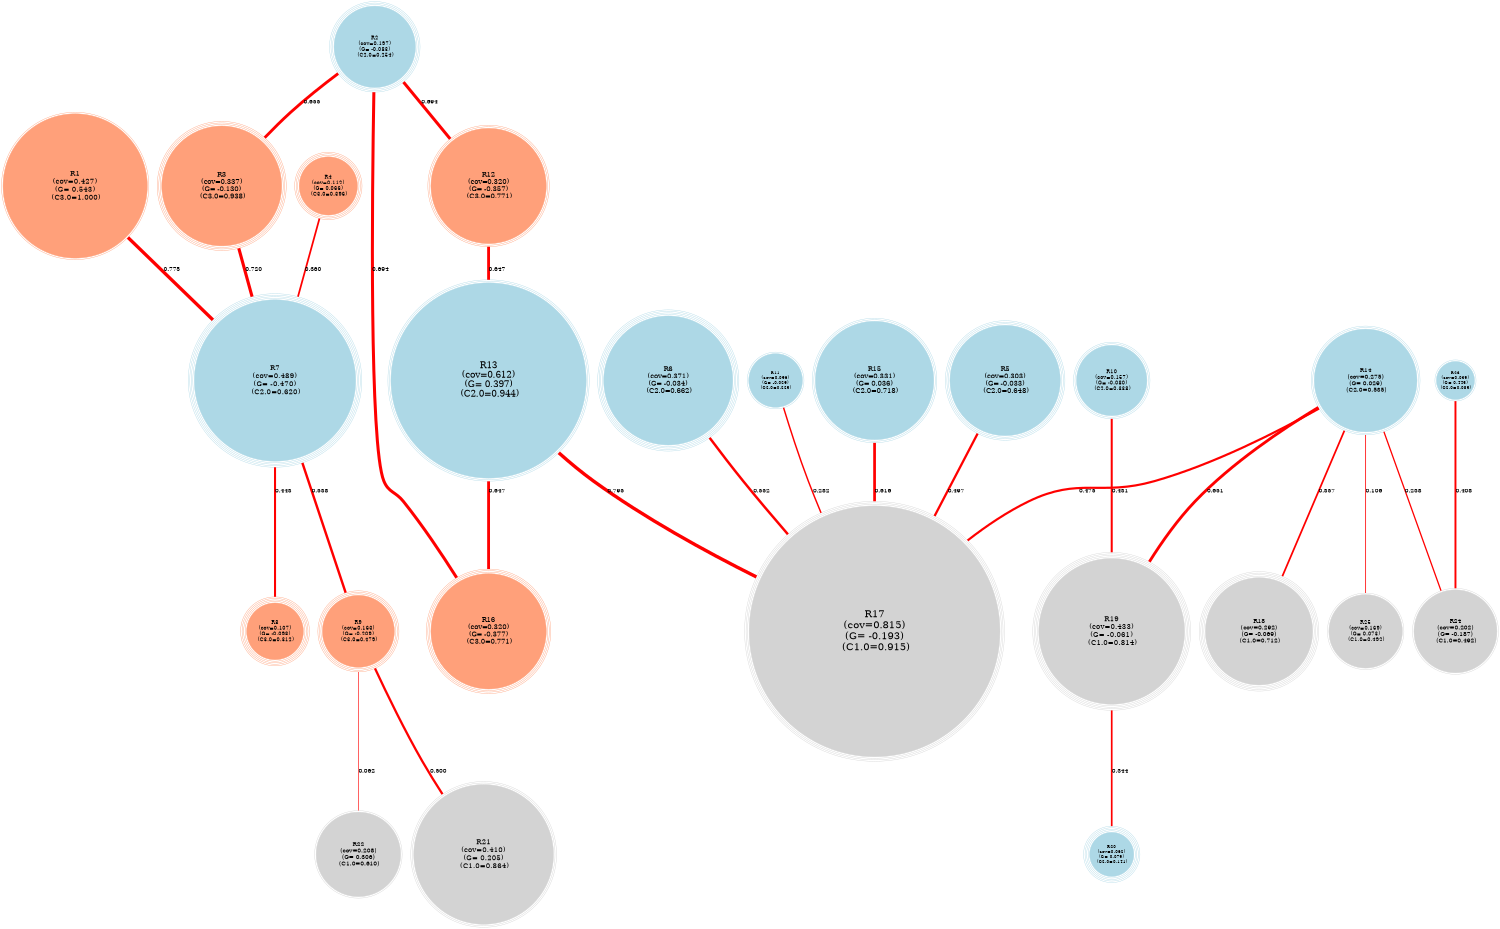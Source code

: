 graph "" {
	name=FINGRAM; ratio=auto; size="10,10"; overlap="scale"; nodesep=0.3; center=true; truecolor=true;

	Rule1 [shape=circle,height=5.270,width=5.270,fixedsize=true,peripheries=2,color="#ffa07a",fillcolor="#ffa07a",fontsize=19.0,fontcolor=black,style=filled,label="R1\n (cov=0.427) \n (G= 0.543) \n (C3.0=1.000)",tooltip="Rule1:  IF flavanoids is low AND Hue is low THEN Class is 3.0 (cov=0.427 ; G= 0.543 ; C3.0=1.000)"];
	Rule2 [shape=circle,height=2.966,width=2.966,fixedsize=true,peripheries=4,color="#add8e6",fillcolor="#add8e6",fontsize=13.600000381469727,fontcolor=black,style=filled,label="R2\n (cov=0.197) \n (G= -0.083) \n (C2.0=0.254)",tooltip="Rule2:  IF MalicAcid is low AND flavanoids is low AND Hue is average AND OD280/OD315 is low THEN Class is 2.0 (cov=0.197 ; G= -0.083 ; C2.0=0.254)"];
	Rule3 [shape=circle,height=4.371,width=4.371,fixedsize=true,peripheries=4,color="#ffa07a",fillcolor="#ffa07a",fontsize=17.200000762939453,fontcolor=black,style=filled,label="R3\n (cov=0.337) \n (G= -0.130) \n (C3.0=0.938)",tooltip="Rule3:  IF MalicAcid is average AND flavanoids is low AND Hue is average AND OD280/OD315 is low THEN Class is 3.0 (cov=0.337 ; G= -0.130 ; C3.0=0.938)"];
	Rule4 [shape=circle,height=2.124,width=2.124,fixedsize=true,peripheries=4,color="#ffa07a",fillcolor="#ffa07a",fontsize=13.600000381469727,fontcolor=black,style=filled,label="R4\n (cov=0.112) \n (G= 0.066) \n (C3.0=0.396)",tooltip="Rule4:  IF MalicAcid is high AND flavanoids is low AND Hue is average AND OD280/OD315 is low THEN Class is 3.0 (cov=0.112 ; G= 0.066 ; C3.0=0.396)"];
	Rule5 [shape=circle,height=4.034,width=4.034,fixedsize=true,peripheries=4,color="#add8e6",fillcolor="#add8e6",fontsize=17.200000762939453,fontcolor=black,style=filled,label="R5\n (cov=0.303) \n (G= -0.033) \n (C2.0=0.648)",tooltip="Rule5:  IF Alcohol is low AND flavanoids is low AND Hue is average AND OD280/OD315 is average THEN Class is 2.0 (cov=0.303 ; G= -0.033 ; C2.0=0.648)"];
	Rule6 [shape=circle,height=4.708,width=4.708,fixedsize=true,peripheries=5,color="#add8e6",fillcolor="#add8e6",fontsize=17.200000762939453,fontcolor=black,style=filled,label="R6\n (cov=0.371) \n (G= -0.034) \n (C2.0=0.662)",tooltip="Rule6:  IF Alcohol is average AND MalicAcid is low AND flavanoids is low AND Hue is average AND OD280/OD315 is average THEN Class is 2.0 (cov=0.371 ; G= -0.034 ; C2.0=0.662)"];
	Rule7 [shape=circle,height=5.888,width=5.888,fixedsize=true,peripheries=5,color="#add8e6",fillcolor="#add8e6",fontsize=19.0,fontcolor=black,style=filled,label="R7\n (cov=0.489) \n (G= -0.470) \n (C2.0=0.620)",tooltip="Rule7:  IF Alcohol is average AND MalicAcid is average AND flavanoids is low AND Hue is average AND OD280/OD315 is average THEN Class is 2.0 (cov=0.489 ; G= -0.470 ; C2.0=0.620)"];
	Rule8 [shape=circle,height=2.067,width=2.067,fixedsize=true,peripheries=5,color="#ffa07a",fillcolor="#ffa07a",fontsize=13.600000381469727,fontcolor=black,style=filled,label="R8\n (cov=0.107) \n (G= -0.098) \n (C3.0=0.312)",tooltip="Rule8:  IF Alcohol is average AND MalicAcid is high AND flavanoids is low AND Hue is average AND OD280/OD315 is average THEN Class is 3.0 (cov=0.107 ; G= -0.098 ; C3.0=0.312)"];
	Rule9 [shape=circle,height=2.629,width=2.629,fixedsize=true,peripheries=4,color="#ffa07a",fillcolor="#ffa07a",fontsize=13.600000381469727,fontcolor=black,style=filled,label="R9\n (cov=0.163) \n (G= -0.209) \n (C3.0=0.479)",tooltip="Rule9:  IF Alcohol is high AND flavanoids is low AND Hue is average AND OD280/OD315 is average THEN Class is 3.0 (cov=0.163 ; G= -0.209 ; C3.0=0.479)"];
	Rule10 [shape=circle,height=2.573,width=2.573,fixedsize=true,peripheries=3,color="#add8e6",fillcolor="#add8e6",fontsize=13.600000381469727,fontcolor=black,style=filled,label="R10\n (cov=0.157) \n (G= -0.080) \n (C2.0=0.338)",tooltip="Rule10:  IF flavanoids is low AND Hue is average AND OD280/OD315 is high THEN Class is 2.0 (cov=0.157 ; G= -0.080 ; C2.0=0.338)"];
	Rule11 [shape=circle,height=1.955,width=1.955,fixedsize=true,peripheries=2,color="#add8e6",fillcolor="#add8e6",fontsize=11.800000190734863,fontcolor=black,style=filled,label="R11\n (cov=0.096) \n (G= -0.029) \n (C2.0=0.225)",tooltip="Rule11:  IF flavanoids is low AND Hue is high THEN Class is 2.0 (cov=0.096 ; G= -0.029 ; C2.0=0.225)"];
	Rule12 [shape=circle,height=4.202,width=4.202,fixedsize=true,peripheries=3,color="#ffa07a",fillcolor="#ffa07a",fontsize=17.200000762939453,fontcolor=black,style=filled,label="R12\n (cov=0.320) \n (G= -0.357) \n (C3.0=0.771)",tooltip="Rule12:  IF flavanoids is average AND OD280/OD315 is low AND Proline is low THEN Class is 3.0 (cov=0.320 ; G= -0.357 ; C3.0=0.771)"];
	Rule13 [shape=circle,height=7.124,width=7.124,fixedsize=true,peripheries=3,color="#add8e6",fillcolor="#add8e6",fontsize=22.599998474121094,fontcolor=black,style=filled,label="R13\n (cov=0.612) \n (G= 0.397) \n (C2.0=0.944)",tooltip="Rule13:  IF flavanoids is average AND OD280/OD315 is average AND Proline is low THEN Class is 2.0 (cov=0.612 ; G= 0.397 ; C2.0=0.944)"];
	Rule14 [shape=circle,height=3.753,width=3.753,fixedsize=true,peripheries=3,color="#add8e6",fillcolor="#add8e6",fontsize=15.399999618530273,fontcolor=black,style=filled,label="R14\n (cov=0.275) \n (G= 0.029) \n (C2.0=0.535)",tooltip="Rule14:  IF flavanoids is average AND OD280/OD315 is high AND Proline is low THEN Class is 2.0 (cov=0.275 ; G= 0.029 ; C2.0=0.535)"];
	Rule15 [shape=circle,height=4.315,width=4.315,fixedsize=true,peripheries=3,color="#add8e6",fillcolor="#add8e6",fontsize=17.200000762939453,fontcolor=black,style=filled,label="R15\n (cov=0.331) \n (G= 0.036) \n (C2.0=0.718)",tooltip="Rule15:  IF Alcohol is low AND flavanoids is average AND Proline is average THEN Class is 2.0 (cov=0.331 ; G= 0.036 ; C2.0=0.718)"];
	Rule16 [shape=circle,height=4.202,width=4.202,fixedsize=true,peripheries=4,color="#ffa07a",fillcolor="#ffa07a",fontsize=17.200000762939453,fontcolor=black,style=filled,label="R16\n (cov=0.320) \n (G= -0.377) \n (C3.0=0.771)",tooltip="Rule16:  IF Alcohol is average AND flavanoids is average AND OD280/OD315 is low AND Proline is average THEN Class is 3.0 (cov=0.320 ; G= -0.377 ; C3.0=0.771)"];
	Rule17 [shape=circle,height=9.146,width=9.146,fixedsize=true,peripheries=4,color="#d3d3d3",fillcolor="#d3d3d3",fontsize=26.19999885559082,fontcolor=black,style=filled,label="R17\n (cov=0.815) \n (G= -0.193) \n (C1.0=0.915)",tooltip="Rule17:  IF Alcohol is average AND flavanoids is average AND OD280/OD315 is average AND Proline is average THEN Class is 1.0 (cov=0.815 ; G= -0.193 ; C1.0=0.915)"];
	Rule18 [shape=circle,height=3.921,width=3.921,fixedsize=true,peripheries=5,color="#d3d3d3",fillcolor="#d3d3d3",fontsize=15.399999618530273,fontcolor=black,style=filled,label="R18\n (cov=0.292) \n (G= -0.069) \n (C1.0=0.712)",tooltip="Rule18:  IF Alcohol is average AND AlcalinityOfAsh is low AND flavanoids is average AND OD280/OD315 is high AND Proline is average THEN Class is 1.0 (cov=0.292 ; G= -0.069 ; C1.0=0.712)"];
	Rule19 [shape=circle,height=5.326,width=5.326,fixedsize=true,peripheries=5,color="#d3d3d3",fillcolor="#d3d3d3",fontsize=19.0,fontcolor=black,style=filled,label="R19\n (cov=0.433) \n (G= -0.061) \n (C1.0=0.814)",tooltip="Rule19:  IF Alcohol is average AND AlcalinityOfAsh is average AND flavanoids is average AND OD280/OD315 is high AND Proline is average THEN Class is 1.0 (cov=0.433 ; G= -0.061 ; C1.0=0.814)"];
	Rule20 [shape=circle,height=1.618,width=1.618,fixedsize=true,peripheries=5,color="#add8e6",fillcolor="#add8e6",fontsize=11.800000190734863,fontcolor=black,style=filled,label="R20\n (cov=0.062) \n (G= 0.079) \n (C2.0=0.141)",tooltip="Rule20:  IF Alcohol is average AND AlcalinityOfAsh is high AND flavanoids is average AND OD280/OD315 is high AND Proline is average THEN Class is 2.0 (cov=0.062 ; G= 0.079 ; C2.0=0.141)"];
	Rule21 [shape=circle,height=5.101,width=5.101,fixedsize=true,peripheries=3,color="#d3d3d3",fillcolor="#d3d3d3",fontsize=19.0,fontcolor=black,style=filled,label="R21\n (cov=0.410) \n (G= 0.205) \n (C1.0=0.864)",tooltip="Rule21:  IF Alcohol is high AND flavanoids is average AND Proline is average THEN Class is 1.0 (cov=0.410 ; G= 0.205 ; C1.0=0.864)"];
	Rule22 [shape=circle,height=3.079,width=3.079,fixedsize=true,peripheries=2,color="#d3d3d3",fillcolor="#d3d3d3",fontsize=15.399999618530273,fontcolor=black,style=filled,label="R22\n (cov=0.208) \n (G= 0.306) \n (C1.0=0.610)",tooltip="Rule22:  IF flavanoids is average AND Proline is high THEN Class is 1.0 (cov=0.208 ; G= 0.306 ; C1.0=0.610)"];
	Rule23 [shape=circle,height=1.393,width=1.393,fixedsize=true,peripheries=2,color="#add8e6",fillcolor="#add8e6",fontsize=11.800000190734863,fontcolor=black,style=filled,label="R23\n (cov=0.039) \n (G= 0.445) \n (C2.0=0.085)",tooltip="Rule23:  IF Alcohol is low AND flavanoids is high THEN Class is 2.0 (cov=0.039 ; G= 0.445 ; C2.0=0.085)"];
	Rule24 [shape=circle,height=3.022,width=3.022,fixedsize=true,peripheries=2,color="#d3d3d3",fillcolor="#d3d3d3",fontsize=15.399999618530273,fontcolor=black,style=filled,label="R24\n (cov=0.202) \n (G= -0.187) \n (C1.0=0.492)",tooltip="Rule24:  IF Alcohol is average AND flavanoids is high THEN Class is 1.0 (cov=0.202 ; G= -0.187 ; C1.0=0.492)"];
	Rule25 [shape=circle,height=2.685,width=2.685,fixedsize=true,peripheries=2,color="#d3d3d3",fillcolor="#d3d3d3",fontsize=13.600000381469727,fontcolor=black,style=filled,label="R25\n (cov=0.169) \n (G= 0.073) \n (C1.0=0.492)",tooltip="Rule25:  IF Alcohol is high AND flavanoids is high THEN Class is 1.0 (cov=0.169 ; G= 0.073 ; C1.0=0.492)"];
	  
	Rule1 -- Rule7 [penwidth=8.748,weight=22.523,color=red,fontsize=15,labelfontcolor=red,label="0.775",tooltip="R1 -- R7 (0.775)",title="R1 -- R7 (0.775)"];  
	Rule2 -- Rule3 [penwidth=7.547,weight=34.535,color=red,fontsize=15,labelfontcolor=red,label="0.655",tooltip="R2 -- R3 (0.655)",title="R2 -- R3 (0.655)"];  
	Rule2 -- Rule12 [penwidth=7.940,weight=30.595,color=red,fontsize=15,labelfontcolor=red,label="0.694",tooltip="R2 -- R12 (0.694)",title="R2 -- R12 (0.694)"];  
	Rule2 -- Rule16 [penwidth=7.940,weight=30.595,color=red,fontsize=15,labelfontcolor=red,label="0.694",tooltip="R2 -- R16 (0.694)",title="R2 -- R16 (0.694)"];  
	Rule3 -- Rule7 [penwidth=8.197,weight=28.027,color=red,fontsize=15,labelfontcolor=red,label="0.720",tooltip="R3 -- R7 (0.720)",title="R3 -- R7 (0.720)"];  
	Rule4 -- Rule7 [penwidth=4.596,weight=64.040,color=red,fontsize=15,labelfontcolor=red,label="0.360",tooltip="R4 -- R7 (0.360)",title="R4 -- R7 (0.360)"];  
	Rule5 -- Rule17 [penwidth=5.972,weight=50.275,color=red,fontsize=15,labelfontcolor=red,label="0.497",tooltip="R5 -- R17 (0.497)",title="R5 -- R17 (0.497)"];  
	Rule6 -- Rule17 [penwidth=6.520,weight=44.800,color=red,fontsize=15,labelfontcolor=red,label="0.552",tooltip="R6 -- R17 (0.552)",title="R6 -- R17 (0.552)"];  
	Rule7 -- Rule8 [penwidth=5.427,weight=55.727,color=red,fontsize=15,labelfontcolor=red,label="0.443",tooltip="R7 -- R8 (0.443)",title="R7 -- R8 (0.443)"];  
	Rule7 -- Rule9 [penwidth=6.375,weight=46.247,color=red,fontsize=15,labelfontcolor=red,label="0.538",tooltip="R7 -- R9 (0.538)",title="R7 -- R9 (0.538)"];  
	Rule9 -- Rule21 [penwidth=5.999,weight=50.012,color=red,fontsize=15,labelfontcolor=red,label="0.500",tooltip="R9 -- R21 (0.500)",title="R9 -- R21 (0.500)"];  
	Rule9 -- Rule22 [penwidth=1.619,weight=93.810,color=red,fontsize=15,labelfontcolor=red,label="0.062",tooltip="R9 -- R22 (0.062)",title="R9 -- R22 (0.062)"];  
	Rule10 -- Rule19 [penwidth=5.307,weight=56.927,color=red,fontsize=15,labelfontcolor=red,label="0.431",tooltip="R10 -- R19 (0.431)",title="R10 -- R19 (0.431)"];  
	Rule11 -- Rule17 [penwidth=3.820,weight=71.802,color=red,fontsize=15,labelfontcolor=red,label="0.282",tooltip="R11 -- R17 (0.282)",title="R11 -- R17 (0.282)"];  
	Rule12 -- Rule13 [penwidth=7.470,weight=35.298,color=red,fontsize=15,labelfontcolor=red,label="0.647",tooltip="R12 -- R13 (0.647)",title="R12 -- R13 (0.647)"];  
	Rule13 -- Rule16 [penwidth=7.470,weight=35.298,color=red,fontsize=15,labelfontcolor=red,label="0.647",tooltip="R13 -- R16 (0.647)",title="R13 -- R16 (0.647)"];  
	Rule13 -- Rule17 [penwidth=8.954,weight=20.457,color=red,fontsize=15,labelfontcolor=red,label="0.795",tooltip="R13 -- R17 (0.795)",title="R13 -- R17 (0.795)"];  
	Rule14 -- Rule17 [penwidth=5.745,weight=52.545,color=red,fontsize=15,labelfontcolor=red,label="0.475",tooltip="R14 -- R17 (0.475)",title="R14 -- R17 (0.475)"];  
	Rule14 -- Rule18 [penwidth=4.566,weight=64.341,color=red,fontsize=15,labelfontcolor=red,label="0.357",tooltip="R14 -- R18 (0.357)",title="R14 -- R18 (0.357)"];  
	Rule14 -- Rule19 [penwidth=7.512,weight=34.880,color=red,fontsize=15,labelfontcolor=red,label="0.651",tooltip="R14 -- R19 (0.651)",title="R14 -- R19 (0.651)"];  
	Rule14 -- Rule24 [penwidth=3.381,weight=76.190,color=red,fontsize=15,labelfontcolor=red,label="0.238",tooltip="R14 -- R24 (0.238)",title="R14 -- R24 (0.238)"];  
	Rule14 -- Rule25 [penwidth=2.061,weight=89.389,color=red,fontsize=15,labelfontcolor=red,label="0.106",tooltip="R14 -- R25 (0.106)",title="R14 -- R25 (0.106)"];  
	Rule15 -- Rule17 [penwidth=7.163,weight=38.374,color=red,fontsize=15,labelfontcolor=red,label="0.616",tooltip="R15 -- R17 (0.616)",title="R15 -- R17 (0.616)"];  
	Rule19 -- Rule20 [penwidth=4.436,weight=65.640,color=red,fontsize=15,labelfontcolor=red,label="0.344",tooltip="R19 -- R20 (0.344)",title="R19 -- R20 (0.344)"];  
	Rule23 -- Rule24 [penwidth=5.082,weight=59.175,color=red,fontsize=15,labelfontcolor=red,label="0.408",tooltip="R23 -- R24 (0.408)",title="R23 -- R24 (0.408)"];}